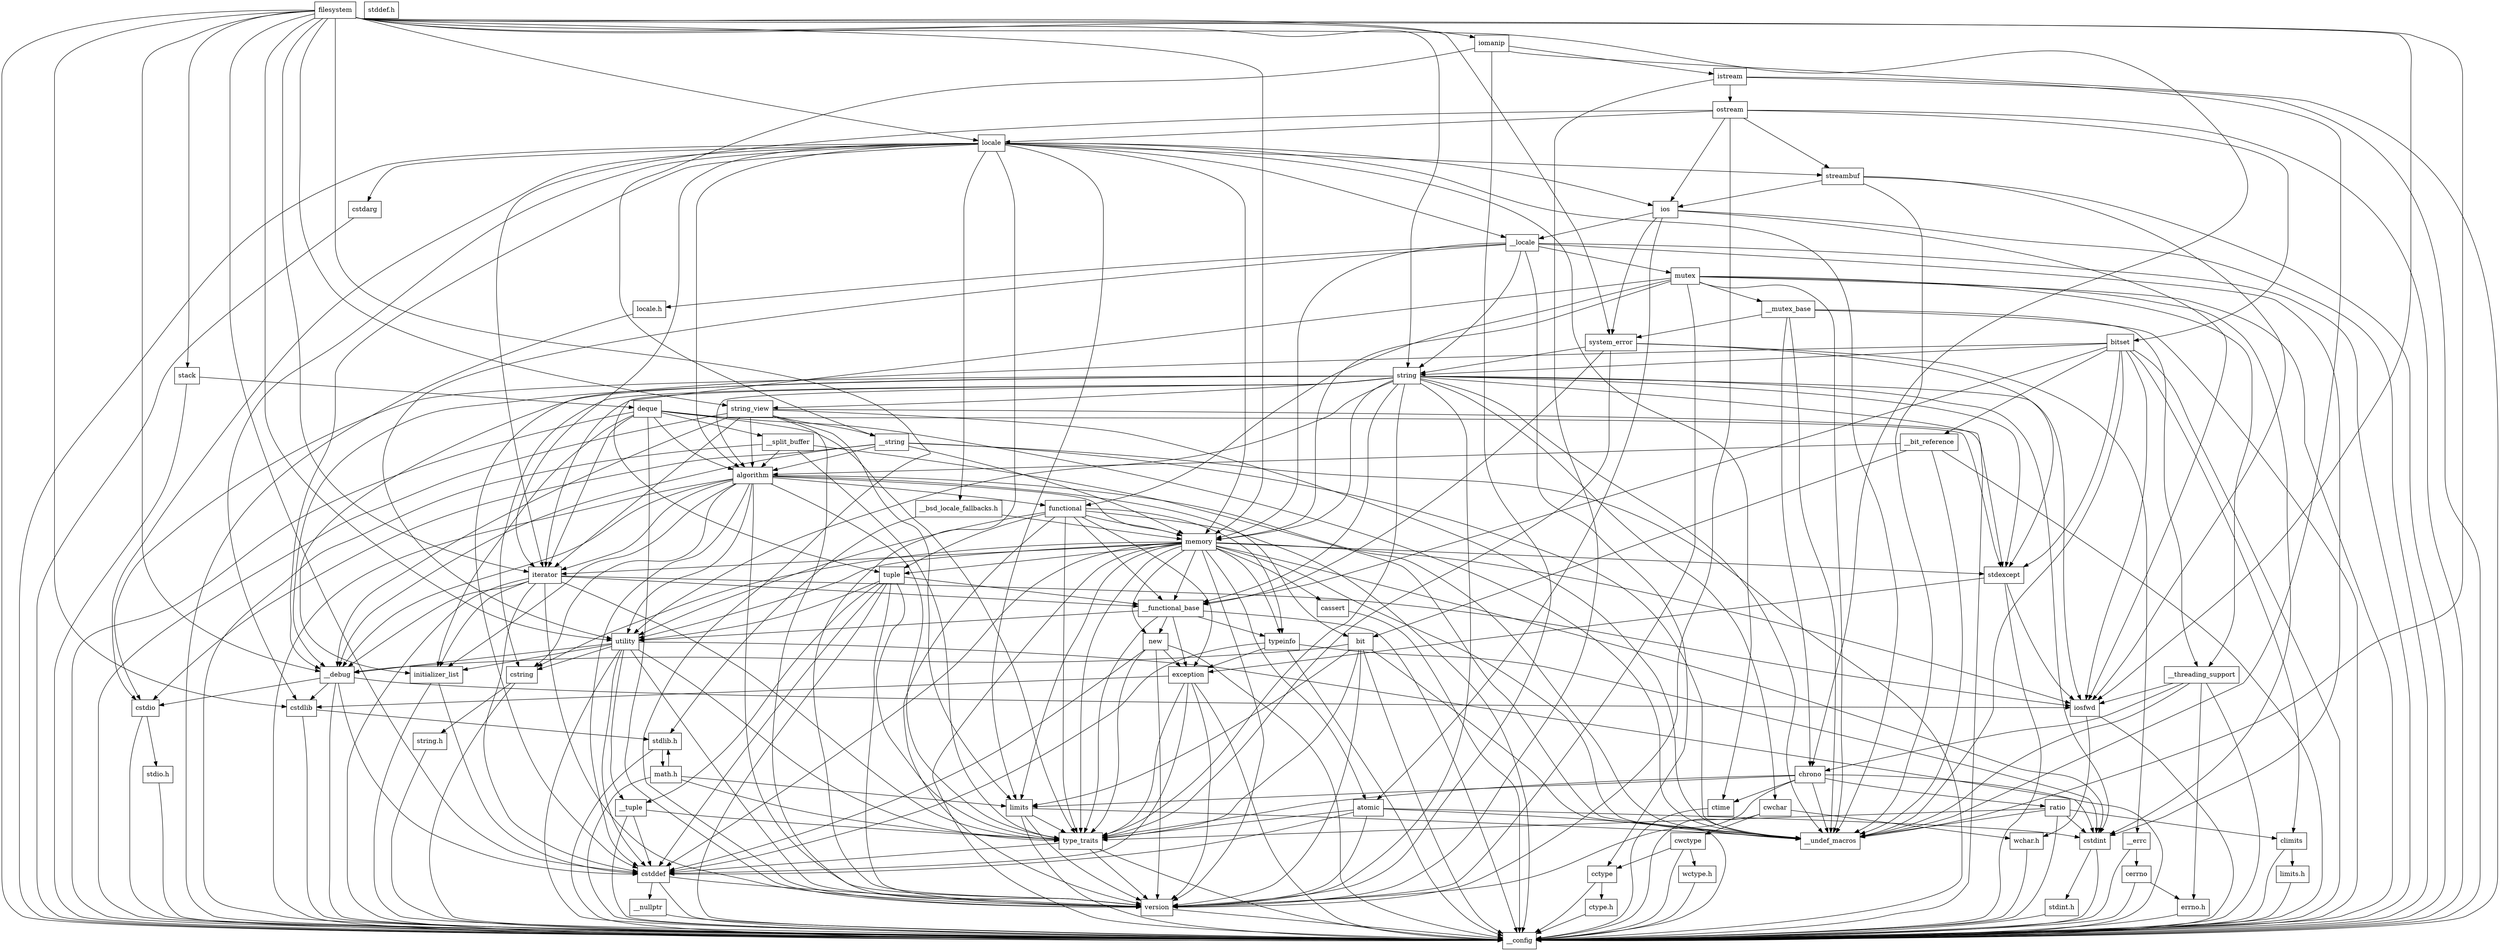digraph "dependencies" {
  header_1 [ shape="box", label="filesystem"];
  header_2 [ shape="box", label="__config"];
  header_11 [ shape="box", label="cstddef"];
  header_12 [ shape="box", label="version"];
  header_15 [ shape="box", label="__nullptr"];
  header_16 [ shape="box", label="cstdlib"];
  header_17 [ shape="box", label="stdlib.h"];
  header_20 [ shape="box", label="stddef.h"];
  header_51 [ shape="box", label="math.h"];
  header_63 [ shape="box", label="type_traits"];
  header_64 [ shape="box", label="limits"];
  header_65 [ shape="box", label="__undef_macros"];
  header_66 [ shape="box", label="chrono"];
  header_67 [ shape="box", label="ctime"];
  header_73 [ shape="box", label="ratio"];
  header_74 [ shape="box", label="cstdint"];
  header_75 [ shape="box", label="stdint.h"];
  header_80 [ shape="box", label="climits"];
  header_81 [ shape="box", label="limits.h"];
  header_90 [ shape="box", label="iterator"];
  header_91 [ shape="box", label="iosfwd"];
  header_92 [ shape="box", label="wchar.h"];
  header_100 [ shape="box", label="__functional_base"];
  header_101 [ shape="box", label="typeinfo"];
  header_102 [ shape="box", label="exception"];
  header_103 [ shape="box", label="new"];
  header_104 [ shape="box", label="utility"];
  header_105 [ shape="box", label="__tuple"];
  header_106 [ shape="box", label="initializer_list"];
  header_107 [ shape="box", label="cstring"];
  header_108 [ shape="box", label="string.h"];
  header_111 [ shape="box", label="__debug"];
  header_112 [ shape="box", label="cstdio"];
  header_113 [ shape="box", label="stdio.h"];
  header_122 [ shape="box", label="locale"];
  header_123 [ shape="box", label="__locale"];
  header_124 [ shape="box", label="string"];
  header_125 [ shape="box", label="string_view"];
  header_126 [ shape="box", label="__string"];
  header_127 [ shape="box", label="algorithm"];
  header_128 [ shape="box", label="memory"];
  header_129 [ shape="box", label="tuple"];
  header_130 [ shape="box", label="stdexcept"];
  header_131 [ shape="box", label="cassert"];
  header_133 [ shape="box", label="atomic"];
  header_134 [ shape="box", label="functional"];
  header_135 [ shape="box", label="bit"];
  header_136 [ shape="box", label="cwchar"];
  header_137 [ shape="box", label="cwctype"];
  header_138 [ shape="box", label="cctype"];
  header_139 [ shape="box", label="ctype.h"];
  header_141 [ shape="box", label="wctype.h"];
  header_144 [ shape="box", label="mutex"];
  header_145 [ shape="box", label="__mutex_base"];
  header_146 [ shape="box", label="system_error"];
  header_147 [ shape="box", label="__errc"];
  header_148 [ shape="box", label="cerrno"];
  header_149 [ shape="box", label="errno.h"];
  header_157 [ shape="box", label="__threading_support"];
  header_163 [ shape="box", label="locale.h"];
  header_166 [ shape="box", label="ios"];
  header_167 [ shape="box", label="streambuf"];
  header_168 [ shape="box", label="cstdarg"];
  header_170 [ shape="box", label="__bsd_locale_fallbacks.h"];
  header_171 [ shape="box", label="stack"];
  header_172 [ shape="box", label="deque"];
  header_173 [ shape="box", label="__split_buffer"];
  header_174 [ shape="box", label="iomanip"];
  header_175 [ shape="box", label="istream"];
  header_176 [ shape="box", label="ostream"];
  header_177 [ shape="box", label="bitset"];
  header_178 [ shape="box", label="__bit_reference"];
  header_173 -> header_2;
  header_173 -> header_63;
  header_173 -> header_127;
  header_173 -> header_65;
  header_138 -> header_2;
  header_138 -> header_139;
  header_178 -> header_2;
  header_178 -> header_135;
  header_178 -> header_127;
  header_178 -> header_65;
  header_105 -> header_2;
  header_105 -> header_11;
  header_105 -> header_63;
  header_90 -> header_2;
  header_90 -> header_91;
  header_90 -> header_100;
  header_90 -> header_63;
  header_90 -> header_11;
  header_90 -> header_106;
  header_90 -> header_12;
  header_90 -> header_111;
  header_144 -> header_2;
  header_144 -> header_145;
  header_144 -> header_74;
  header_144 -> header_134;
  header_144 -> header_128;
  header_144 -> header_129;
  header_144 -> header_12;
  header_144 -> header_157;
  header_144 -> header_65;
  header_126 -> header_2;
  header_126 -> header_127;
  header_126 -> header_112;
  header_126 -> header_128;
  header_126 -> header_111;
  header_126 -> header_65;
  header_16 -> header_2;
  header_16 -> header_17;
  header_102 -> header_2;
  header_102 -> header_11;
  header_102 -> header_16;
  header_102 -> header_63;
  header_102 -> header_12;
  header_104 -> header_2;
  header_104 -> header_105;
  header_104 -> header_63;
  header_104 -> header_106;
  header_104 -> header_11;
  header_104 -> header_107;
  header_104 -> header_74;
  header_104 -> header_12;
  header_104 -> header_111;
  header_163 -> header_2;
  header_80 -> header_2;
  header_80 -> header_81;
  header_130 -> header_2;
  header_130 -> header_102;
  header_130 -> header_91;
  header_129 -> header_2;
  header_129 -> header_105;
  header_129 -> header_11;
  header_129 -> header_63;
  header_129 -> header_100;
  header_129 -> header_104;
  header_129 -> header_12;
  header_139 -> header_2;
  header_103 -> header_2;
  header_103 -> header_102;
  header_103 -> header_63;
  header_103 -> header_11;
  header_103 -> header_12;
  header_128 -> header_2;
  header_128 -> header_63;
  header_128 -> header_101;
  header_128 -> header_11;
  header_128 -> header_74;
  header_128 -> header_103;
  header_128 -> header_104;
  header_128 -> header_64;
  header_128 -> header_90;
  header_128 -> header_100;
  header_128 -> header_91;
  header_128 -> header_129;
  header_128 -> header_130;
  header_128 -> header_107;
  header_128 -> header_131;
  header_128 -> header_133;
  header_128 -> header_12;
  header_128 -> header_65;
  header_137 -> header_2;
  header_137 -> header_138;
  header_137 -> header_141;
  header_101 -> header_2;
  header_101 -> header_102;
  header_101 -> header_11;
  header_101 -> header_74;
  header_127 -> header_2;
  header_127 -> header_106;
  header_127 -> header_63;
  header_127 -> header_107;
  header_127 -> header_104;
  header_127 -> header_128;
  header_127 -> header_134;
  header_127 -> header_90;
  header_127 -> header_11;
  header_127 -> header_135;
  header_127 -> header_12;
  header_127 -> header_111;
  header_127 -> header_65;
  header_136 -> header_2;
  header_136 -> header_137;
  header_136 -> header_92;
  header_171 -> header_2;
  header_171 -> header_172;
  header_106 -> header_2;
  header_106 -> header_11;
  header_92 -> header_2;
  header_124 -> header_2;
  header_124 -> header_125;
  header_124 -> header_91;
  header_124 -> header_107;
  header_124 -> header_112;
  header_124 -> header_136;
  header_124 -> header_127;
  header_124 -> header_90;
  header_124 -> header_104;
  header_124 -> header_128;
  header_124 -> header_130;
  header_124 -> header_63;
  header_124 -> header_106;
  header_124 -> header_100;
  header_124 -> header_12;
  header_124 -> header_74;
  header_124 -> header_111;
  header_124 -> header_65;
  header_168 -> header_2;
  header_11 -> header_2;
  header_11 -> header_12;
  header_11 -> header_15;
  header_74 -> header_2;
  header_74 -> header_75;
  header_123 -> header_2;
  header_123 -> header_124;
  header_123 -> header_128;
  header_123 -> header_104;
  header_123 -> header_144;
  header_123 -> header_74;
  header_123 -> header_138;
  header_123 -> header_163;
  header_134 -> header_2;
  header_134 -> header_63;
  header_134 -> header_101;
  header_134 -> header_102;
  header_134 -> header_128;
  header_134 -> header_129;
  header_134 -> header_104;
  header_134 -> header_12;
  header_134 -> header_100;
  header_112 -> header_2;
  header_112 -> header_113;
  header_12 -> header_2;
  header_17 -> header_2;
  header_17 -> header_51;
  header_73 -> header_2;
  header_73 -> header_74;
  header_73 -> header_80;
  header_73 -> header_63;
  header_73 -> header_65;
  header_108 -> header_2;
  header_107 -> header_2;
  header_107 -> header_108;
  header_170 -> header_17;
  header_170 -> header_128;
  header_157 -> header_2;
  header_157 -> header_66;
  header_157 -> header_91;
  header_157 -> header_149;
  header_157 -> header_65;
  header_122 -> header_2;
  header_122 -> header_123;
  header_122 -> header_111;
  header_122 -> header_127;
  header_122 -> header_128;
  header_122 -> header_166;
  header_122 -> header_167;
  header_122 -> header_90;
  header_122 -> header_64;
  header_122 -> header_12;
  header_122 -> header_168;
  header_122 -> header_16;
  header_122 -> header_67;
  header_122 -> header_112;
  header_122 -> header_170;
  header_122 -> header_65;
  header_149 -> header_2;
  header_167 -> header_2;
  header_167 -> header_91;
  header_167 -> header_166;
  header_167 -> header_65;
  header_172 -> header_2;
  header_172 -> header_173;
  header_172 -> header_63;
  header_172 -> header_106;
  header_172 -> header_90;
  header_172 -> header_127;
  header_172 -> header_130;
  header_172 -> header_12;
  header_172 -> header_65;
  header_1 -> header_2;
  header_1 -> header_11;
  header_1 -> header_16;
  header_1 -> header_66;
  header_1 -> header_90;
  header_1 -> header_91;
  header_1 -> header_122;
  header_1 -> header_128;
  header_1 -> header_171;
  header_1 -> header_124;
  header_1 -> header_146;
  header_1 -> header_104;
  header_1 -> header_174;
  header_1 -> header_125;
  header_1 -> header_12;
  header_1 -> header_111;
  header_1 -> header_65;
  header_75 -> header_2;
  header_166 -> header_2;
  header_166 -> header_91;
  header_166 -> header_123;
  header_166 -> header_146;
  header_166 -> header_133;
  header_63 -> header_2;
  header_63 -> header_11;
  header_63 -> header_12;
  header_141 -> header_2;
  header_125 -> header_2;
  header_125 -> header_126;
  header_125 -> header_127;
  header_125 -> header_90;
  header_125 -> header_64;
  header_125 -> header_130;
  header_125 -> header_12;
  header_125 -> header_111;
  header_125 -> header_65;
  header_131 -> header_2;
  header_175 -> header_2;
  header_175 -> header_12;
  header_175 -> header_176;
  header_175 -> header_65;
  header_148 -> header_2;
  header_148 -> header_149;
  header_67 -> header_2;
  header_64 -> header_2;
  header_64 -> header_63;
  header_64 -> header_65;
  header_64 -> header_12;
  header_100 -> header_2;
  header_100 -> header_63;
  header_100 -> header_101;
  header_100 -> header_102;
  header_100 -> header_103;
  header_100 -> header_104;
  header_91 -> header_2;
  header_91 -> header_92;
  header_133 -> header_2;
  header_133 -> header_11;
  header_133 -> header_74;
  header_133 -> header_63;
  header_133 -> header_12;
  header_111 -> header_2;
  header_111 -> header_91;
  header_111 -> header_16;
  header_111 -> header_112;
  header_111 -> header_11;
  header_147 -> header_2;
  header_147 -> header_148;
  header_135 -> header_2;
  header_135 -> header_64;
  header_135 -> header_63;
  header_135 -> header_12;
  header_135 -> header_111;
  header_135 -> header_65;
  header_176 -> header_2;
  header_176 -> header_166;
  header_176 -> header_167;
  header_176 -> header_122;
  header_176 -> header_90;
  header_176 -> header_177;
  header_176 -> header_12;
  header_66 -> header_2;
  header_66 -> header_67;
  header_66 -> header_63;
  header_66 -> header_73;
  header_66 -> header_64;
  header_66 -> header_12;
  header_66 -> header_65;
  header_177 -> header_2;
  header_177 -> header_178;
  header_177 -> header_11;
  header_177 -> header_80;
  header_177 -> header_124;
  header_177 -> header_130;
  header_177 -> header_91;
  header_177 -> header_100;
  header_177 -> header_65;
  header_146 -> header_147;
  header_146 -> header_63;
  header_146 -> header_130;
  header_146 -> header_100;
  header_146 -> header_124;
  header_174 -> header_2;
  header_174 -> header_126;
  header_174 -> header_175;
  header_174 -> header_12;
  header_81 -> header_2;
  header_51 -> header_2;
  header_51 -> header_17;
  header_51 -> header_63;
  header_51 -> header_64;
  header_15 -> header_2;
  header_113 -> header_2;
  header_145 -> header_2;
  header_145 -> header_66;
  header_145 -> header_146;
  header_145 -> header_157;
  header_145 -> header_65;
}